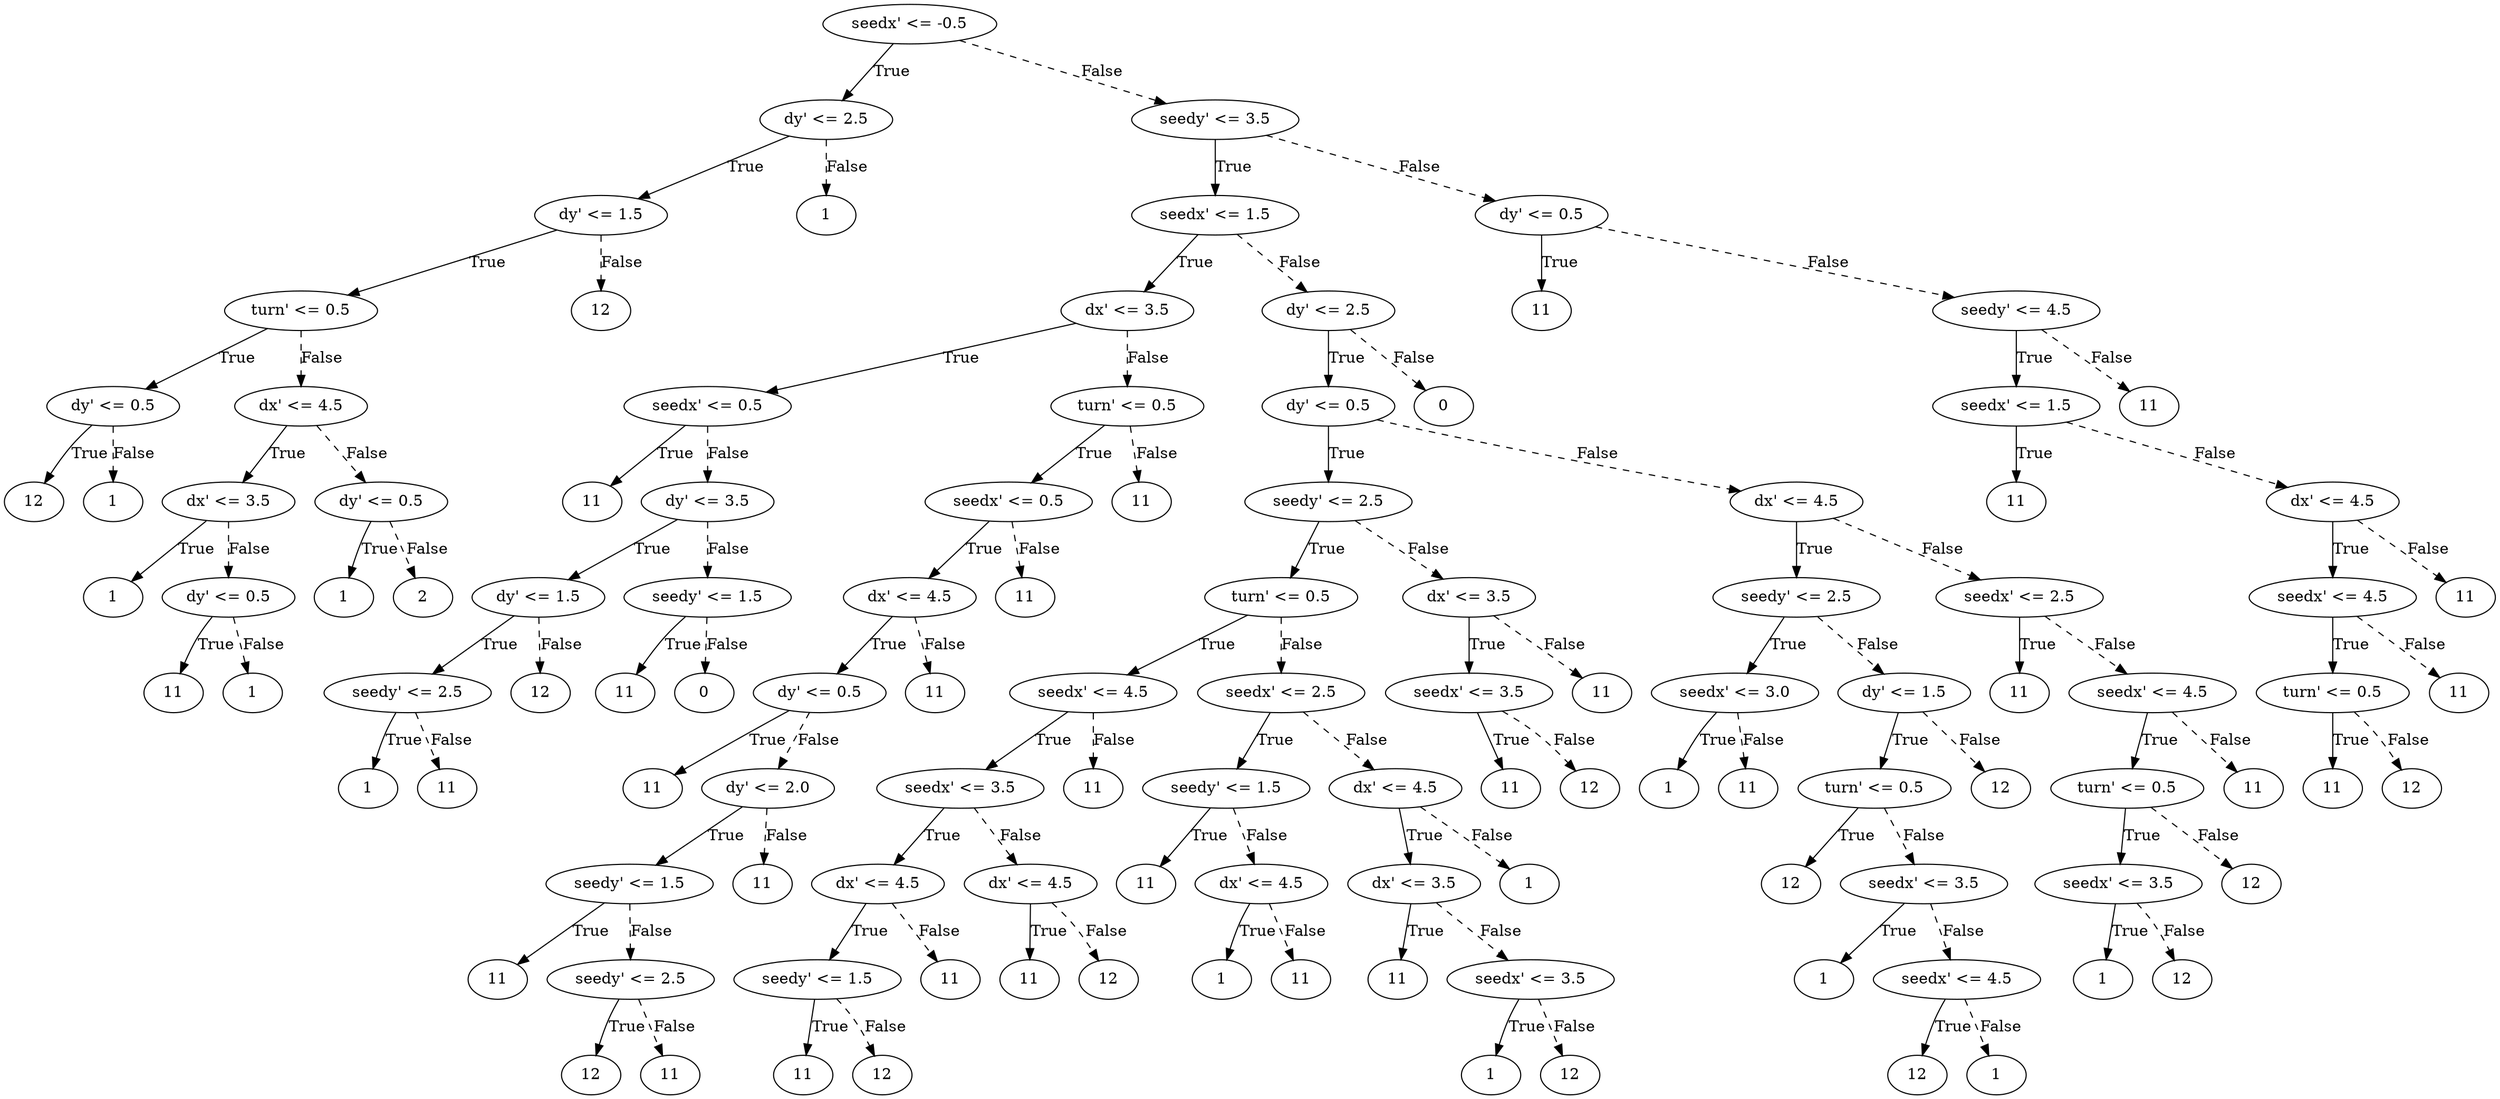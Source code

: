 digraph {
0 [label="seedx' <= -0.5"];
1 [label="dy' <= 2.5"];
2 [label="dy' <= 1.5"];
3 [label="turn' <= 0.5"];
4 [label="dy' <= 0.5"];
5 [label="12"];
4 -> 5 [label="True"];
6 [label="1"];
4 -> 6 [style="dashed", label="False"];
3 -> 4 [label="True"];
7 [label="dx' <= 4.5"];
8 [label="dx' <= 3.5"];
9 [label="1"];
8 -> 9 [label="True"];
10 [label="dy' <= 0.5"];
11 [label="11"];
10 -> 11 [label="True"];
12 [label="1"];
10 -> 12 [style="dashed", label="False"];
8 -> 10 [style="dashed", label="False"];
7 -> 8 [label="True"];
13 [label="dy' <= 0.5"];
14 [label="1"];
13 -> 14 [label="True"];
15 [label="2"];
13 -> 15 [style="dashed", label="False"];
7 -> 13 [style="dashed", label="False"];
3 -> 7 [style="dashed", label="False"];
2 -> 3 [label="True"];
16 [label="12"];
2 -> 16 [style="dashed", label="False"];
1 -> 2 [label="True"];
17 [label="1"];
1 -> 17 [style="dashed", label="False"];
0 -> 1 [label="True"];
18 [label="seedy' <= 3.5"];
19 [label="seedx' <= 1.5"];
20 [label="dx' <= 3.5"];
21 [label="seedx' <= 0.5"];
22 [label="11"];
21 -> 22 [label="True"];
23 [label="dy' <= 3.5"];
24 [label="dy' <= 1.5"];
25 [label="seedy' <= 2.5"];
26 [label="1"];
25 -> 26 [label="True"];
27 [label="11"];
25 -> 27 [style="dashed", label="False"];
24 -> 25 [label="True"];
28 [label="12"];
24 -> 28 [style="dashed", label="False"];
23 -> 24 [label="True"];
29 [label="seedy' <= 1.5"];
30 [label="11"];
29 -> 30 [label="True"];
31 [label="0"];
29 -> 31 [style="dashed", label="False"];
23 -> 29 [style="dashed", label="False"];
21 -> 23 [style="dashed", label="False"];
20 -> 21 [label="True"];
32 [label="turn' <= 0.5"];
33 [label="seedx' <= 0.5"];
34 [label="dx' <= 4.5"];
35 [label="dy' <= 0.5"];
36 [label="11"];
35 -> 36 [label="True"];
37 [label="dy' <= 2.0"];
38 [label="seedy' <= 1.5"];
39 [label="11"];
38 -> 39 [label="True"];
40 [label="seedy' <= 2.5"];
41 [label="12"];
40 -> 41 [label="True"];
42 [label="11"];
40 -> 42 [style="dashed", label="False"];
38 -> 40 [style="dashed", label="False"];
37 -> 38 [label="True"];
43 [label="11"];
37 -> 43 [style="dashed", label="False"];
35 -> 37 [style="dashed", label="False"];
34 -> 35 [label="True"];
44 [label="11"];
34 -> 44 [style="dashed", label="False"];
33 -> 34 [label="True"];
45 [label="11"];
33 -> 45 [style="dashed", label="False"];
32 -> 33 [label="True"];
46 [label="11"];
32 -> 46 [style="dashed", label="False"];
20 -> 32 [style="dashed", label="False"];
19 -> 20 [label="True"];
47 [label="dy' <= 2.5"];
48 [label="dy' <= 0.5"];
49 [label="seedy' <= 2.5"];
50 [label="turn' <= 0.5"];
51 [label="seedx' <= 4.5"];
52 [label="seedx' <= 3.5"];
53 [label="dx' <= 4.5"];
54 [label="seedy' <= 1.5"];
55 [label="11"];
54 -> 55 [label="True"];
56 [label="12"];
54 -> 56 [style="dashed", label="False"];
53 -> 54 [label="True"];
57 [label="11"];
53 -> 57 [style="dashed", label="False"];
52 -> 53 [label="True"];
58 [label="dx' <= 4.5"];
59 [label="11"];
58 -> 59 [label="True"];
60 [label="12"];
58 -> 60 [style="dashed", label="False"];
52 -> 58 [style="dashed", label="False"];
51 -> 52 [label="True"];
61 [label="11"];
51 -> 61 [style="dashed", label="False"];
50 -> 51 [label="True"];
62 [label="seedx' <= 2.5"];
63 [label="seedy' <= 1.5"];
64 [label="11"];
63 -> 64 [label="True"];
65 [label="dx' <= 4.5"];
66 [label="1"];
65 -> 66 [label="True"];
67 [label="11"];
65 -> 67 [style="dashed", label="False"];
63 -> 65 [style="dashed", label="False"];
62 -> 63 [label="True"];
68 [label="dx' <= 4.5"];
69 [label="dx' <= 3.5"];
70 [label="11"];
69 -> 70 [label="True"];
71 [label="seedx' <= 3.5"];
72 [label="1"];
71 -> 72 [label="True"];
73 [label="12"];
71 -> 73 [style="dashed", label="False"];
69 -> 71 [style="dashed", label="False"];
68 -> 69 [label="True"];
74 [label="1"];
68 -> 74 [style="dashed", label="False"];
62 -> 68 [style="dashed", label="False"];
50 -> 62 [style="dashed", label="False"];
49 -> 50 [label="True"];
75 [label="dx' <= 3.5"];
76 [label="seedx' <= 3.5"];
77 [label="11"];
76 -> 77 [label="True"];
78 [label="12"];
76 -> 78 [style="dashed", label="False"];
75 -> 76 [label="True"];
79 [label="11"];
75 -> 79 [style="dashed", label="False"];
49 -> 75 [style="dashed", label="False"];
48 -> 49 [label="True"];
80 [label="dx' <= 4.5"];
81 [label="seedy' <= 2.5"];
82 [label="seedx' <= 3.0"];
83 [label="1"];
82 -> 83 [label="True"];
84 [label="11"];
82 -> 84 [style="dashed", label="False"];
81 -> 82 [label="True"];
85 [label="dy' <= 1.5"];
86 [label="turn' <= 0.5"];
87 [label="12"];
86 -> 87 [label="True"];
88 [label="seedx' <= 3.5"];
89 [label="1"];
88 -> 89 [label="True"];
90 [label="seedx' <= 4.5"];
91 [label="12"];
90 -> 91 [label="True"];
92 [label="1"];
90 -> 92 [style="dashed", label="False"];
88 -> 90 [style="dashed", label="False"];
86 -> 88 [style="dashed", label="False"];
85 -> 86 [label="True"];
93 [label="12"];
85 -> 93 [style="dashed", label="False"];
81 -> 85 [style="dashed", label="False"];
80 -> 81 [label="True"];
94 [label="seedx' <= 2.5"];
95 [label="11"];
94 -> 95 [label="True"];
96 [label="seedx' <= 4.5"];
97 [label="turn' <= 0.5"];
98 [label="seedx' <= 3.5"];
99 [label="1"];
98 -> 99 [label="True"];
100 [label="12"];
98 -> 100 [style="dashed", label="False"];
97 -> 98 [label="True"];
101 [label="12"];
97 -> 101 [style="dashed", label="False"];
96 -> 97 [label="True"];
102 [label="11"];
96 -> 102 [style="dashed", label="False"];
94 -> 96 [style="dashed", label="False"];
80 -> 94 [style="dashed", label="False"];
48 -> 80 [style="dashed", label="False"];
47 -> 48 [label="True"];
103 [label="0"];
47 -> 103 [style="dashed", label="False"];
19 -> 47 [style="dashed", label="False"];
18 -> 19 [label="True"];
104 [label="dy' <= 0.5"];
105 [label="11"];
104 -> 105 [label="True"];
106 [label="seedy' <= 4.5"];
107 [label="seedx' <= 1.5"];
108 [label="11"];
107 -> 108 [label="True"];
109 [label="dx' <= 4.5"];
110 [label="seedx' <= 4.5"];
111 [label="turn' <= 0.5"];
112 [label="11"];
111 -> 112 [label="True"];
113 [label="12"];
111 -> 113 [style="dashed", label="False"];
110 -> 111 [label="True"];
114 [label="11"];
110 -> 114 [style="dashed", label="False"];
109 -> 110 [label="True"];
115 [label="11"];
109 -> 115 [style="dashed", label="False"];
107 -> 109 [style="dashed", label="False"];
106 -> 107 [label="True"];
116 [label="11"];
106 -> 116 [style="dashed", label="False"];
104 -> 106 [style="dashed", label="False"];
18 -> 104 [style="dashed", label="False"];
0 -> 18 [style="dashed", label="False"];

}